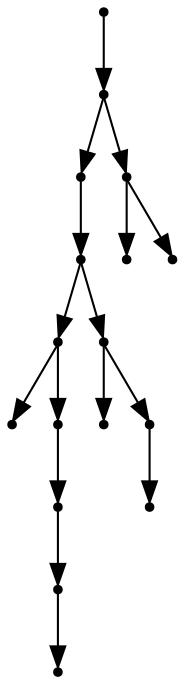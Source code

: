 digraph {
  16 [shape=point];
  15 [shape=point];
  11 [shape=point];
  10 [shape=point];
  5 [shape=point];
  0 [shape=point];
  4 [shape=point];
  3 [shape=point];
  2 [shape=point];
  1 [shape=point];
  9 [shape=point];
  6 [shape=point];
  8 [shape=point];
  7 [shape=point];
  14 [shape=point];
  12 [shape=point];
  13 [shape=point];
16 -> 15;
15 -> 11;
11 -> 10;
10 -> 5;
5 -> 0;
5 -> 4;
4 -> 3;
3 -> 2;
2 -> 1;
10 -> 9;
9 -> 6;
9 -> 8;
8 -> 7;
15 -> 14;
14 -> 12;
14 -> 13;
}
